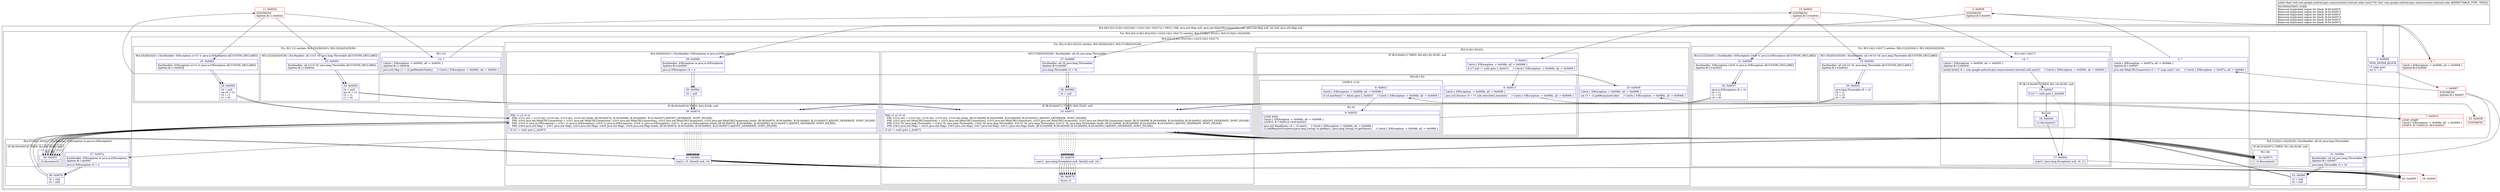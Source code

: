 digraph "CFG forcom.google.android.gms.measurement.internal.zzhn.run()V" {
subgraph cluster_Region_962360998 {
label = "R(2:0|(4:2|(2:(2:6|(1:9))|10)|(1:12)|(3:14|(1:16)|17))) | DECL_VAR: java.util.Map null, java.net.HttpURLConnection null, java.util.Map null, int null, java.util.Map null\l";
node [shape=record,color=blue];
Node_0 [shape=record,label="{0\:\ 0x0000|MTH_ENTER_BLOCK\l|r7.zzqn.zzn()\lint r1 = 0\l}"];
subgraph cluster_TryCatchRegion_724931054 {
label = "Try: R(4:2|(2:(2:6|(1:9))|10)|(1:12)|(3:14|(1:16)|17)) catches: R(4:37|38|(1:40)|41), R(5:31|32|(1:34)|35|36)";
node [shape=record,color=blue];
subgraph cluster_Region_456658658 {
label = "R(4:2|(2:(2:6|(1:9))|10)|(1:12)|(3:14|(1:16)|17))";
node [shape=record,color=blue];
Node_2 [shape=record,label="{2\:\ ?|Catch:\{ IOException \-\> 0x007a, all \-\> 0x006e \}\lSplitter:B:1:0x0007\l|java.net.HttpURLConnection r2 = r7.zzqn.zza(r7.url)     \/\/ Catch:\{ IOException \-\> 0x007a, all \-\> 0x006e \}\l}"];
subgraph cluster_TryCatchRegion_1672046618 {
label = "Try: R(2:(2:6|(1:9))|10) catches: R(4:29|30|(0)|41), R(5:27|28|(0)|35|36)";
node [shape=record,color=blue];
subgraph cluster_Region_1309652923 {
label = "R(2:(2:6|(1:9))|10)";
node [shape=record,color=blue];
subgraph cluster_IfRegion_1523764150 {
label = "IF [B:5:0x0011] THEN: R(2:6|(1:9)) ELSE: null";
node [shape=record,color=blue];
Node_5 [shape=record,label="{5\:\ 0x0011|Catch:\{ IOException \-\> 0x006b, all \-\> 0x0068 \}\l|if (r7.zzle != null) goto L_0x0013     \/\/ Catch:\{ IOException \-\> 0x006b, all \-\> 0x0068 \}\l}"];
subgraph cluster_Region_1101362233 {
label = "R(2:6|(1:9))";
node [shape=record,color=blue];
Node_6 [shape=record,label="{6\:\ 0x0013|Catch:\{ IOException \-\> 0x006b, all \-\> 0x0068 \}\l|java.util.Iterator r3 = r7.zzle.entrySet().iterator()     \/\/ Catch:\{ IOException \-\> 0x006b, all \-\> 0x0068 \}\l}"];
subgraph cluster_LoopRegion_1184376578 {
label = "LOOP:0: (1:9)";
node [shape=record,color=blue];
Node_8 [shape=record,label="{8\:\ 0x0021|Catch:\{ IOException \-\> 0x006b, all \-\> 0x0068 \}\l|if (r3.hasNext() != false) goto L_0x0023     \/\/ Catch:\{ IOException \-\> 0x006b, all \-\> 0x0068 \}\l}"];
subgraph cluster_Region_1859743347 {
label = "R(1:9)";
node [shape=record,color=blue];
Node_9 [shape=record,label="{9\:\ 0x0023|LOOP_END\lCatch:\{ IOException \-\> 0x006b, all \-\> 0x0068 \}\lLOOP:0: B:7:0x001d\-\>B:9:0x0023\l|java.util.Map$Entry r4 = r3.next()     \/\/ Catch:\{ IOException \-\> 0x006b, all \-\> 0x0068 \}\lr2.addRequestProperty((java.lang.String) r4.getKey(), (java.lang.String) r4.getValue())     \/\/ Catch:\{ IOException \-\> 0x006b, all \-\> 0x0068 \}\l}"];
}
}
}
}
Node_10 [shape=record,label="{10\:\ 0x0039|Catch:\{ IOException \-\> 0x006b, all \-\> 0x0068 \}\l|int r3 = r2.getResponseCode()     \/\/ Catch:\{ IOException \-\> 0x006b, all \-\> 0x0068 \}\l}"];
}
subgraph cluster_Region_1551614742 {
label = "R(4:29|30|(0)|41) | ExcHandler: IOException (e java.io.IOException)\l";
node [shape=record,color=blue];
Node_29 [shape=record,label="{29\:\ 0x006b|ExcHandler: IOException (e java.io.IOException)\lSplitter:B:3:0x000f\l|java.io.IOException r3 = e\l}"];
Node_30 [shape=record,label="{30\:\ 0x006c|r4 = null\l}"];
subgraph cluster_IfRegion_572168037 {
label = "IF [B:39:0x007d] THEN: R(0) ELSE: null";
node [shape=record,color=blue];
Node_39 [shape=record,label="{39\:\ 0x007d|PHI: r1 r2 r3 r4 \l  PHI: (r1v1 int) = (r1v0 int), (r1v0 int), (r1v4 int), (r1v8 int) binds: [B:38:0x007b, B:30:0x006c, B:26:0x0063, B:22:0x0057] A[DONT_GENERATE, DONT_INLINE]\l  PHI: (r2v0 java.net.HttpURLConnection) = (r2v1 java.net.HttpURLConnection), (r2v5 java.net.HttpURLConnection), (r2v5 java.net.HttpURLConnection), (r2v5 java.net.HttpURLConnection) binds: [B:38:0x007b, B:30:0x006c, B:26:0x0063, B:22:0x0057] A[DONT_GENERATE, DONT_INLINE]\l  PHI: (r3v0 'e' java.io.IOException) = (r3v1 'e' java.io.IOException), (r3v5 'e' java.io.IOException), (r3v9 'e' java.io.IOException), (r3v11 'e' java.io.IOException) binds: [B:38:0x007b, B:30:0x006c, B:26:0x0063, B:22:0x0057] A[DONT_GENERATE, DONT_INLINE]\l  PHI: (r4v0 java.util.Map) = (r4v1 java.util.Map), (r4v4 java.util.Map), (r4v6 java.util.Map), (r4v9 java.util.Map) binds: [B:38:0x007b, B:30:0x006c, B:26:0x0063, B:22:0x0057] A[DONT_GENERATE, DONT_INLINE]\l|if (r2 != null) goto L_0x007f\l}"];
subgraph cluster_Region_1215572899 {
label = "R(0)";
node [shape=record,color=blue];
}
}
Node_41 [shape=record,label="{41\:\ 0x0082|zza(r1, r3, (byte[]) null, r4)\l}"];
}
subgraph cluster_Region_101560243 {
label = "R(5:27|28|(0)|35|36) | ExcHandler: all (th java.lang.Throwable)\l";
node [shape=record,color=blue];
Node_27 [shape=record,label="{27\:\ 0x0068|ExcHandler: all (th java.lang.Throwable)\lSplitter:B:3:0x000f\l|java.lang.Throwable r3 = th\l}"];
Node_28 [shape=record,label="{28\:\ 0x0069|r4 = null\l}"];
subgraph cluster_IfRegion_1339274648 {
label = "IF [B:33:0x0071] THEN: R(0) ELSE: null";
node [shape=record,color=blue];
Node_33 [shape=record,label="{33\:\ 0x0071|PHI: r1 r2 r3 r4 \l  PHI: (r1v2 int) = (r1v0 int), (r1v0 int), (r1v6 int), (r1v9 int) binds: [B:32:0x006f, B:28:0x0069, B:24:0x005d, B:20:0x0051] A[DONT_GENERATE, DONT_INLINE]\l  PHI: (r2v2 java.net.HttpURLConnection) = (r2v3 java.net.HttpURLConnection), (r2v5 java.net.HttpURLConnection), (r2v5 java.net.HttpURLConnection), (r2v5 java.net.HttpURLConnection) binds: [B:32:0x006f, B:28:0x0069, B:24:0x005d, B:20:0x0051] A[DONT_GENERATE, DONT_INLINE]\l  PHI: (r3v2 'th' java.lang.Throwable) = (r3v3 'th' java.lang.Throwable), (r3v6 'th' java.lang.Throwable), (r3v10 'th' java.lang.Throwable), (r3v12 'th' java.lang.Throwable) binds: [B:32:0x006f, B:28:0x0069, B:24:0x005d, B:20:0x0051] A[DONT_GENERATE, DONT_INLINE]\l  PHI: (r4v2 java.util.Map) = (r4v3 java.util.Map), (r4v5 java.util.Map), (r4v7 java.util.Map), (r4v11 java.util.Map) binds: [B:32:0x006f, B:28:0x0069, B:24:0x005d, B:20:0x0051] A[DONT_GENERATE, DONT_INLINE]\l|if (r2 != null) goto L_0x0073\l}"];
subgraph cluster_Region_1792860391 {
label = "R(0)";
node [shape=record,color=blue];
}
}
Node_35 [shape=record,label="{35\:\ 0x0076|zza(r1, (java.lang.Exception) null, (byte[]) null, r4)\l}"];
Node_36 [shape=record,label="{36\:\ 0x0079|throw r3\l}"];
}
}
subgraph cluster_TryCatchRegion_478929766 {
label = "Try: R(1:12) catches: R(4:25|26|(0)|41), R(5:23|24|(0)|35|36)";
node [shape=record,color=blue];
subgraph cluster_Region_1961960605 {
label = "R(1:12)";
node [shape=record,color=blue];
Node_12 [shape=record,label="{12\:\ ?|Catch:\{ IOException \-\> 0x0062, all \-\> 0x005c \}\lSplitter:B:11:0x003d\l|java.util.Map r1 = r2.getHeaderFields()     \/\/ Catch:\{ IOException \-\> 0x0062, all \-\> 0x005c \}\l}"];
}
subgraph cluster_Region_1186365382 {
label = "R(4:25|26|(0)|41) | ExcHandler: IOException (r1v3 'e' java.io.IOException A[CUSTOM_DECLARE])\l";
node [shape=record,color=blue];
Node_25 [shape=record,label="{25\:\ 0x0062|ExcHandler: IOException (r1v3 'e' java.io.IOException A[CUSTOM_DECLARE])\lSplitter:B:11:0x003d\l}"];
Node_26 [shape=record,label="{26\:\ 0x0063|r4 = null\lint r6 = r3\lr3 = r1\lr1 = r6\l}"];
subgraph cluster_IfRegion_1967913575 {
label = "IF [B:39:0x007d] THEN: R(0) ELSE: null";
node [shape=record,color=blue];
Node_39 [shape=record,label="{39\:\ 0x007d|PHI: r1 r2 r3 r4 \l  PHI: (r1v1 int) = (r1v0 int), (r1v0 int), (r1v4 int), (r1v8 int) binds: [B:38:0x007b, B:30:0x006c, B:26:0x0063, B:22:0x0057] A[DONT_GENERATE, DONT_INLINE]\l  PHI: (r2v0 java.net.HttpURLConnection) = (r2v1 java.net.HttpURLConnection), (r2v5 java.net.HttpURLConnection), (r2v5 java.net.HttpURLConnection), (r2v5 java.net.HttpURLConnection) binds: [B:38:0x007b, B:30:0x006c, B:26:0x0063, B:22:0x0057] A[DONT_GENERATE, DONT_INLINE]\l  PHI: (r3v0 'e' java.io.IOException) = (r3v1 'e' java.io.IOException), (r3v5 'e' java.io.IOException), (r3v9 'e' java.io.IOException), (r3v11 'e' java.io.IOException) binds: [B:38:0x007b, B:30:0x006c, B:26:0x0063, B:22:0x0057] A[DONT_GENERATE, DONT_INLINE]\l  PHI: (r4v0 java.util.Map) = (r4v1 java.util.Map), (r4v4 java.util.Map), (r4v6 java.util.Map), (r4v9 java.util.Map) binds: [B:38:0x007b, B:30:0x006c, B:26:0x0063, B:22:0x0057] A[DONT_GENERATE, DONT_INLINE]\l|if (r2 != null) goto L_0x007f\l}"];
subgraph cluster_Region_669445667 {
label = "R(0)";
node [shape=record,color=blue];
}
}
Node_41 [shape=record,label="{41\:\ 0x0082|zza(r1, r3, (byte[]) null, r4)\l}"];
}
subgraph cluster_Region_1683804311 {
label = "R(5:23|24|(0)|35|36) | ExcHandler: all (r1v5 'th' java.lang.Throwable A[CUSTOM_DECLARE])\l";
node [shape=record,color=blue];
Node_23 [shape=record,label="{23\:\ 0x005c|ExcHandler: all (r1v5 'th' java.lang.Throwable A[CUSTOM_DECLARE])\lSplitter:B:11:0x003d\l}"];
Node_24 [shape=record,label="{24\:\ 0x005d|r4 = null\lint r6 = r3\lr3 = r1\lr1 = r6\l}"];
subgraph cluster_IfRegion_707848672 {
label = "IF [B:33:0x0071] THEN: R(0) ELSE: null";
node [shape=record,color=blue];
Node_33 [shape=record,label="{33\:\ 0x0071|PHI: r1 r2 r3 r4 \l  PHI: (r1v2 int) = (r1v0 int), (r1v0 int), (r1v6 int), (r1v9 int) binds: [B:32:0x006f, B:28:0x0069, B:24:0x005d, B:20:0x0051] A[DONT_GENERATE, DONT_INLINE]\l  PHI: (r2v2 java.net.HttpURLConnection) = (r2v3 java.net.HttpURLConnection), (r2v5 java.net.HttpURLConnection), (r2v5 java.net.HttpURLConnection), (r2v5 java.net.HttpURLConnection) binds: [B:32:0x006f, B:28:0x0069, B:24:0x005d, B:20:0x0051] A[DONT_GENERATE, DONT_INLINE]\l  PHI: (r3v2 'th' java.lang.Throwable) = (r3v3 'th' java.lang.Throwable), (r3v6 'th' java.lang.Throwable), (r3v10 'th' java.lang.Throwable), (r3v12 'th' java.lang.Throwable) binds: [B:32:0x006f, B:28:0x0069, B:24:0x005d, B:20:0x0051] A[DONT_GENERATE, DONT_INLINE]\l  PHI: (r4v2 java.util.Map) = (r4v3 java.util.Map), (r4v5 java.util.Map), (r4v7 java.util.Map), (r4v11 java.util.Map) binds: [B:32:0x006f, B:28:0x0069, B:24:0x005d, B:20:0x0051] A[DONT_GENERATE, DONT_INLINE]\l|if (r2 != null) goto L_0x0073\l}"];
subgraph cluster_Region_1776529171 {
label = "R(0)";
node [shape=record,color=blue];
}
}
Node_35 [shape=record,label="{35\:\ 0x0076|zza(r1, (java.lang.Exception) null, (byte[]) null, r4)\l}"];
Node_36 [shape=record,label="{36\:\ 0x0079|throw r3\l}"];
}
}
subgraph cluster_TryCatchRegion_1137834122 {
label = "Try: R(3:14|(1:16)|17) catches: R(4:21|22|(0)|41), R(5:19|20|(0)|35|36)";
node [shape=record,color=blue];
subgraph cluster_Region_630516222 {
label = "R(3:14|(1:16)|17)";
node [shape=record,color=blue];
Node_14 [shape=record,label="{14\:\ ?|Catch:\{ IOException \-\> 0x0056, all \-\> 0x0050 \}\lSplitter:B:13:0x0041\l|byte[] byte[] r4 = com.google.android.gms.measurement.internal.zzhl.zza(r2)     \/\/ Catch:\{ IOException \-\> 0x0056, all \-\> 0x0050 \}\l}"];
subgraph cluster_IfRegion_1398178085 {
label = "IF [B:15:0x0047] THEN: R(1:16) ELSE: null";
node [shape=record,color=blue];
Node_15 [shape=record,label="{15\:\ 0x0047|if (r2 != null) goto L_0x0049\l}"];
subgraph cluster_Region_2122583366 {
label = "R(1:16)";
node [shape=record,color=blue];
Node_16 [shape=record,label="{16\:\ 0x0049|r2.disconnect()\l}"];
}
}
Node_17 [shape=record,label="{17\:\ 0x004c|zza(r3, (java.lang.Exception) null, r4, r1)\l}"];
}
subgraph cluster_Region_1945460777 {
label = "R(4:21|22|(0)|41) | ExcHandler: IOException (r4v8 'e' java.io.IOException A[CUSTOM_DECLARE])\l";
node [shape=record,color=blue];
Node_21 [shape=record,label="{21\:\ 0x0056|ExcHandler: IOException (r4v8 'e' java.io.IOException A[CUSTOM_DECLARE])\lSplitter:B:13:0x0041\l}"];
Node_22 [shape=record,label="{22\:\ 0x0057|java.io.IOException r6 = r4\lr4 = r1\lr1 = r3\lr3 = r6\l}"];
subgraph cluster_IfRegion_174829234 {
label = "IF [B:39:0x007d] THEN: R(0) ELSE: null";
node [shape=record,color=blue];
Node_39 [shape=record,label="{39\:\ 0x007d|PHI: r1 r2 r3 r4 \l  PHI: (r1v1 int) = (r1v0 int), (r1v0 int), (r1v4 int), (r1v8 int) binds: [B:38:0x007b, B:30:0x006c, B:26:0x0063, B:22:0x0057] A[DONT_GENERATE, DONT_INLINE]\l  PHI: (r2v0 java.net.HttpURLConnection) = (r2v1 java.net.HttpURLConnection), (r2v5 java.net.HttpURLConnection), (r2v5 java.net.HttpURLConnection), (r2v5 java.net.HttpURLConnection) binds: [B:38:0x007b, B:30:0x006c, B:26:0x0063, B:22:0x0057] A[DONT_GENERATE, DONT_INLINE]\l  PHI: (r3v0 'e' java.io.IOException) = (r3v1 'e' java.io.IOException), (r3v5 'e' java.io.IOException), (r3v9 'e' java.io.IOException), (r3v11 'e' java.io.IOException) binds: [B:38:0x007b, B:30:0x006c, B:26:0x0063, B:22:0x0057] A[DONT_GENERATE, DONT_INLINE]\l  PHI: (r4v0 java.util.Map) = (r4v1 java.util.Map), (r4v4 java.util.Map), (r4v6 java.util.Map), (r4v9 java.util.Map) binds: [B:38:0x007b, B:30:0x006c, B:26:0x0063, B:22:0x0057] A[DONT_GENERATE, DONT_INLINE]\l|if (r2 != null) goto L_0x007f\l}"];
subgraph cluster_Region_1177686749 {
label = "R(0)";
node [shape=record,color=blue];
}
}
Node_41 [shape=record,label="{41\:\ 0x0082|zza(r1, r3, (byte[]) null, r4)\l}"];
}
subgraph cluster_Region_692507063 {
label = "R(5:19|20|(0)|35|36) | ExcHandler: all (r4v10 'th' java.lang.Throwable A[CUSTOM_DECLARE])\l";
node [shape=record,color=blue];
Node_19 [shape=record,label="{19\:\ 0x0050|ExcHandler: all (r4v10 'th' java.lang.Throwable A[CUSTOM_DECLARE])\lSplitter:B:13:0x0041\l}"];
Node_20 [shape=record,label="{20\:\ 0x0051|java.lang.Throwable r6 = r4\lr4 = r1\lr1 = r3\lr3 = r6\l}"];
subgraph cluster_IfRegion_554364055 {
label = "IF [B:33:0x0071] THEN: R(0) ELSE: null";
node [shape=record,color=blue];
Node_33 [shape=record,label="{33\:\ 0x0071|PHI: r1 r2 r3 r4 \l  PHI: (r1v2 int) = (r1v0 int), (r1v0 int), (r1v6 int), (r1v9 int) binds: [B:32:0x006f, B:28:0x0069, B:24:0x005d, B:20:0x0051] A[DONT_GENERATE, DONT_INLINE]\l  PHI: (r2v2 java.net.HttpURLConnection) = (r2v3 java.net.HttpURLConnection), (r2v5 java.net.HttpURLConnection), (r2v5 java.net.HttpURLConnection), (r2v5 java.net.HttpURLConnection) binds: [B:32:0x006f, B:28:0x0069, B:24:0x005d, B:20:0x0051] A[DONT_GENERATE, DONT_INLINE]\l  PHI: (r3v2 'th' java.lang.Throwable) = (r3v3 'th' java.lang.Throwable), (r3v6 'th' java.lang.Throwable), (r3v10 'th' java.lang.Throwable), (r3v12 'th' java.lang.Throwable) binds: [B:32:0x006f, B:28:0x0069, B:24:0x005d, B:20:0x0051] A[DONT_GENERATE, DONT_INLINE]\l  PHI: (r4v2 java.util.Map) = (r4v3 java.util.Map), (r4v5 java.util.Map), (r4v7 java.util.Map), (r4v11 java.util.Map) binds: [B:32:0x006f, B:28:0x0069, B:24:0x005d, B:20:0x0051] A[DONT_GENERATE, DONT_INLINE]\l|if (r2 != null) goto L_0x0073\l}"];
subgraph cluster_Region_2142911437 {
label = "R(0)";
node [shape=record,color=blue];
}
}
Node_35 [shape=record,label="{35\:\ 0x0076|zza(r1, (java.lang.Exception) null, (byte[]) null, r4)\l}"];
Node_36 [shape=record,label="{36\:\ 0x0079|throw r3\l}"];
}
}
}
subgraph cluster_Region_1587636326 {
label = "R(4:37|38|(1:40)|41) | ExcHandler: IOException (e java.io.IOException)\l";
node [shape=record,color=blue];
Node_37 [shape=record,label="{37\:\ 0x007a|ExcHandler: IOException (e java.io.IOException)\lSplitter:B:1:0x0007\l|java.io.IOException r3 = e\l}"];
Node_38 [shape=record,label="{38\:\ 0x007b|r2 = null\lr4 = null\l}"];
subgraph cluster_IfRegion_687019190 {
label = "IF [B:39:0x007d] THEN: R(1:40) ELSE: null";
node [shape=record,color=blue];
Node_39 [shape=record,label="{39\:\ 0x007d|PHI: r1 r2 r3 r4 \l  PHI: (r1v1 int) = (r1v0 int), (r1v0 int), (r1v4 int), (r1v8 int) binds: [B:38:0x007b, B:30:0x006c, B:26:0x0063, B:22:0x0057] A[DONT_GENERATE, DONT_INLINE]\l  PHI: (r2v0 java.net.HttpURLConnection) = (r2v1 java.net.HttpURLConnection), (r2v5 java.net.HttpURLConnection), (r2v5 java.net.HttpURLConnection), (r2v5 java.net.HttpURLConnection) binds: [B:38:0x007b, B:30:0x006c, B:26:0x0063, B:22:0x0057] A[DONT_GENERATE, DONT_INLINE]\l  PHI: (r3v0 'e' java.io.IOException) = (r3v1 'e' java.io.IOException), (r3v5 'e' java.io.IOException), (r3v9 'e' java.io.IOException), (r3v11 'e' java.io.IOException) binds: [B:38:0x007b, B:30:0x006c, B:26:0x0063, B:22:0x0057] A[DONT_GENERATE, DONT_INLINE]\l  PHI: (r4v0 java.util.Map) = (r4v1 java.util.Map), (r4v4 java.util.Map), (r4v6 java.util.Map), (r4v9 java.util.Map) binds: [B:38:0x007b, B:30:0x006c, B:26:0x0063, B:22:0x0057] A[DONT_GENERATE, DONT_INLINE]\l|if (r2 != null) goto L_0x007f\l}"];
subgraph cluster_Region_2122403727 {
label = "R(1:40)";
node [shape=record,color=blue];
Node_40 [shape=record,label="{40\:\ 0x007f|r2.disconnect()\l}"];
}
}
Node_41 [shape=record,label="{41\:\ 0x0082|zza(r1, r3, (byte[]) null, r4)\l}"];
}
subgraph cluster_Region_425270700 {
label = "R(5:31|32|(1:34)|35|36) | ExcHandler: all (th java.lang.Throwable)\l";
node [shape=record,color=blue];
Node_31 [shape=record,label="{31\:\ 0x006e|ExcHandler: all (th java.lang.Throwable)\lSplitter:B:1:0x0007\l|java.lang.Throwable r3 = th\l}"];
Node_32 [shape=record,label="{32\:\ 0x006f|r2 = null\lr4 = null\l}"];
subgraph cluster_IfRegion_144272028 {
label = "IF [B:33:0x0071] THEN: R(1:34) ELSE: null";
node [shape=record,color=blue];
Node_33 [shape=record,label="{33\:\ 0x0071|PHI: r1 r2 r3 r4 \l  PHI: (r1v2 int) = (r1v0 int), (r1v0 int), (r1v6 int), (r1v9 int) binds: [B:32:0x006f, B:28:0x0069, B:24:0x005d, B:20:0x0051] A[DONT_GENERATE, DONT_INLINE]\l  PHI: (r2v2 java.net.HttpURLConnection) = (r2v3 java.net.HttpURLConnection), (r2v5 java.net.HttpURLConnection), (r2v5 java.net.HttpURLConnection), (r2v5 java.net.HttpURLConnection) binds: [B:32:0x006f, B:28:0x0069, B:24:0x005d, B:20:0x0051] A[DONT_GENERATE, DONT_INLINE]\l  PHI: (r3v2 'th' java.lang.Throwable) = (r3v3 'th' java.lang.Throwable), (r3v6 'th' java.lang.Throwable), (r3v10 'th' java.lang.Throwable), (r3v12 'th' java.lang.Throwable) binds: [B:32:0x006f, B:28:0x0069, B:24:0x005d, B:20:0x0051] A[DONT_GENERATE, DONT_INLINE]\l  PHI: (r4v2 java.util.Map) = (r4v3 java.util.Map), (r4v5 java.util.Map), (r4v7 java.util.Map), (r4v11 java.util.Map) binds: [B:32:0x006f, B:28:0x0069, B:24:0x005d, B:20:0x0051] A[DONT_GENERATE, DONT_INLINE]\l|if (r2 != null) goto L_0x0073\l}"];
subgraph cluster_Region_642993169 {
label = "R(1:34)";
node [shape=record,color=blue];
Node_34 [shape=record,label="{34\:\ 0x0073|r2.disconnect()\l}"];
}
}
Node_35 [shape=record,label="{35\:\ 0x0076|zza(r1, (java.lang.Exception) null, (byte[]) null, r4)\l}"];
Node_36 [shape=record,label="{36\:\ 0x0079|throw r3\l}"];
}
}
}
subgraph cluster_Region_1587636326 {
label = "R(4:37|38|(1:40)|41) | ExcHandler: IOException (e java.io.IOException)\l";
node [shape=record,color=blue];
Node_37 [shape=record,label="{37\:\ 0x007a|ExcHandler: IOException (e java.io.IOException)\lSplitter:B:1:0x0007\l|java.io.IOException r3 = e\l}"];
Node_38 [shape=record,label="{38\:\ 0x007b|r2 = null\lr4 = null\l}"];
subgraph cluster_IfRegion_687019190 {
label = "IF [B:39:0x007d] THEN: R(1:40) ELSE: null";
node [shape=record,color=blue];
Node_39 [shape=record,label="{39\:\ 0x007d|PHI: r1 r2 r3 r4 \l  PHI: (r1v1 int) = (r1v0 int), (r1v0 int), (r1v4 int), (r1v8 int) binds: [B:38:0x007b, B:30:0x006c, B:26:0x0063, B:22:0x0057] A[DONT_GENERATE, DONT_INLINE]\l  PHI: (r2v0 java.net.HttpURLConnection) = (r2v1 java.net.HttpURLConnection), (r2v5 java.net.HttpURLConnection), (r2v5 java.net.HttpURLConnection), (r2v5 java.net.HttpURLConnection) binds: [B:38:0x007b, B:30:0x006c, B:26:0x0063, B:22:0x0057] A[DONT_GENERATE, DONT_INLINE]\l  PHI: (r3v0 'e' java.io.IOException) = (r3v1 'e' java.io.IOException), (r3v5 'e' java.io.IOException), (r3v9 'e' java.io.IOException), (r3v11 'e' java.io.IOException) binds: [B:38:0x007b, B:30:0x006c, B:26:0x0063, B:22:0x0057] A[DONT_GENERATE, DONT_INLINE]\l  PHI: (r4v0 java.util.Map) = (r4v1 java.util.Map), (r4v4 java.util.Map), (r4v6 java.util.Map), (r4v9 java.util.Map) binds: [B:38:0x007b, B:30:0x006c, B:26:0x0063, B:22:0x0057] A[DONT_GENERATE, DONT_INLINE]\l|if (r2 != null) goto L_0x007f\l}"];
subgraph cluster_Region_2122403727 {
label = "R(1:40)";
node [shape=record,color=blue];
Node_40 [shape=record,label="{40\:\ 0x007f|r2.disconnect()\l}"];
}
}
Node_41 [shape=record,label="{41\:\ 0x0082|zza(r1, r3, (byte[]) null, r4)\l}"];
}
subgraph cluster_Region_425270700 {
label = "R(5:31|32|(1:34)|35|36) | ExcHandler: all (th java.lang.Throwable)\l";
node [shape=record,color=blue];
Node_31 [shape=record,label="{31\:\ 0x006e|ExcHandler: all (th java.lang.Throwable)\lSplitter:B:1:0x0007\l|java.lang.Throwable r3 = th\l}"];
Node_32 [shape=record,label="{32\:\ 0x006f|r2 = null\lr4 = null\l}"];
subgraph cluster_IfRegion_144272028 {
label = "IF [B:33:0x0071] THEN: R(1:34) ELSE: null";
node [shape=record,color=blue];
Node_33 [shape=record,label="{33\:\ 0x0071|PHI: r1 r2 r3 r4 \l  PHI: (r1v2 int) = (r1v0 int), (r1v0 int), (r1v6 int), (r1v9 int) binds: [B:32:0x006f, B:28:0x0069, B:24:0x005d, B:20:0x0051] A[DONT_GENERATE, DONT_INLINE]\l  PHI: (r2v2 java.net.HttpURLConnection) = (r2v3 java.net.HttpURLConnection), (r2v5 java.net.HttpURLConnection), (r2v5 java.net.HttpURLConnection), (r2v5 java.net.HttpURLConnection) binds: [B:32:0x006f, B:28:0x0069, B:24:0x005d, B:20:0x0051] A[DONT_GENERATE, DONT_INLINE]\l  PHI: (r3v2 'th' java.lang.Throwable) = (r3v3 'th' java.lang.Throwable), (r3v6 'th' java.lang.Throwable), (r3v10 'th' java.lang.Throwable), (r3v12 'th' java.lang.Throwable) binds: [B:32:0x006f, B:28:0x0069, B:24:0x005d, B:20:0x0051] A[DONT_GENERATE, DONT_INLINE]\l  PHI: (r4v2 java.util.Map) = (r4v3 java.util.Map), (r4v5 java.util.Map), (r4v7 java.util.Map), (r4v11 java.util.Map) binds: [B:32:0x006f, B:28:0x0069, B:24:0x005d, B:20:0x0051] A[DONT_GENERATE, DONT_INLINE]\l|if (r2 != null) goto L_0x0073\l}"];
subgraph cluster_Region_642993169 {
label = "R(1:34)";
node [shape=record,color=blue];
Node_34 [shape=record,label="{34\:\ 0x0073|r2.disconnect()\l}"];
}
}
Node_35 [shape=record,label="{35\:\ 0x0076|zza(r1, (java.lang.Exception) null, (byte[]) null, r4)\l}"];
Node_36 [shape=record,label="{36\:\ 0x0079|throw r3\l}"];
}
subgraph cluster_Region_1551614742 {
label = "R(4:29|30|(0)|41) | ExcHandler: IOException (e java.io.IOException)\l";
node [shape=record,color=blue];
Node_29 [shape=record,label="{29\:\ 0x006b|ExcHandler: IOException (e java.io.IOException)\lSplitter:B:3:0x000f\l|java.io.IOException r3 = e\l}"];
Node_30 [shape=record,label="{30\:\ 0x006c|r4 = null\l}"];
subgraph cluster_IfRegion_572168037 {
label = "IF [B:39:0x007d] THEN: R(0) ELSE: null";
node [shape=record,color=blue];
Node_39 [shape=record,label="{39\:\ 0x007d|PHI: r1 r2 r3 r4 \l  PHI: (r1v1 int) = (r1v0 int), (r1v0 int), (r1v4 int), (r1v8 int) binds: [B:38:0x007b, B:30:0x006c, B:26:0x0063, B:22:0x0057] A[DONT_GENERATE, DONT_INLINE]\l  PHI: (r2v0 java.net.HttpURLConnection) = (r2v1 java.net.HttpURLConnection), (r2v5 java.net.HttpURLConnection), (r2v5 java.net.HttpURLConnection), (r2v5 java.net.HttpURLConnection) binds: [B:38:0x007b, B:30:0x006c, B:26:0x0063, B:22:0x0057] A[DONT_GENERATE, DONT_INLINE]\l  PHI: (r3v0 'e' java.io.IOException) = (r3v1 'e' java.io.IOException), (r3v5 'e' java.io.IOException), (r3v9 'e' java.io.IOException), (r3v11 'e' java.io.IOException) binds: [B:38:0x007b, B:30:0x006c, B:26:0x0063, B:22:0x0057] A[DONT_GENERATE, DONT_INLINE]\l  PHI: (r4v0 java.util.Map) = (r4v1 java.util.Map), (r4v4 java.util.Map), (r4v6 java.util.Map), (r4v9 java.util.Map) binds: [B:38:0x007b, B:30:0x006c, B:26:0x0063, B:22:0x0057] A[DONT_GENERATE, DONT_INLINE]\l|if (r2 != null) goto L_0x007f\l}"];
subgraph cluster_Region_1215572899 {
label = "R(0)";
node [shape=record,color=blue];
}
}
Node_41 [shape=record,label="{41\:\ 0x0082|zza(r1, r3, (byte[]) null, r4)\l}"];
}
subgraph cluster_Region_101560243 {
label = "R(5:27|28|(0)|35|36) | ExcHandler: all (th java.lang.Throwable)\l";
node [shape=record,color=blue];
Node_27 [shape=record,label="{27\:\ 0x0068|ExcHandler: all (th java.lang.Throwable)\lSplitter:B:3:0x000f\l|java.lang.Throwable r3 = th\l}"];
Node_28 [shape=record,label="{28\:\ 0x0069|r4 = null\l}"];
subgraph cluster_IfRegion_1339274648 {
label = "IF [B:33:0x0071] THEN: R(0) ELSE: null";
node [shape=record,color=blue];
Node_33 [shape=record,label="{33\:\ 0x0071|PHI: r1 r2 r3 r4 \l  PHI: (r1v2 int) = (r1v0 int), (r1v0 int), (r1v6 int), (r1v9 int) binds: [B:32:0x006f, B:28:0x0069, B:24:0x005d, B:20:0x0051] A[DONT_GENERATE, DONT_INLINE]\l  PHI: (r2v2 java.net.HttpURLConnection) = (r2v3 java.net.HttpURLConnection), (r2v5 java.net.HttpURLConnection), (r2v5 java.net.HttpURLConnection), (r2v5 java.net.HttpURLConnection) binds: [B:32:0x006f, B:28:0x0069, B:24:0x005d, B:20:0x0051] A[DONT_GENERATE, DONT_INLINE]\l  PHI: (r3v2 'th' java.lang.Throwable) = (r3v3 'th' java.lang.Throwable), (r3v6 'th' java.lang.Throwable), (r3v10 'th' java.lang.Throwable), (r3v12 'th' java.lang.Throwable) binds: [B:32:0x006f, B:28:0x0069, B:24:0x005d, B:20:0x0051] A[DONT_GENERATE, DONT_INLINE]\l  PHI: (r4v2 java.util.Map) = (r4v3 java.util.Map), (r4v5 java.util.Map), (r4v7 java.util.Map), (r4v11 java.util.Map) binds: [B:32:0x006f, B:28:0x0069, B:24:0x005d, B:20:0x0051] A[DONT_GENERATE, DONT_INLINE]\l|if (r2 != null) goto L_0x0073\l}"];
subgraph cluster_Region_1792860391 {
label = "R(0)";
node [shape=record,color=blue];
}
}
Node_35 [shape=record,label="{35\:\ 0x0076|zza(r1, (java.lang.Exception) null, (byte[]) null, r4)\l}"];
Node_36 [shape=record,label="{36\:\ 0x0079|throw r3\l}"];
}
subgraph cluster_Region_1186365382 {
label = "R(4:25|26|(0)|41) | ExcHandler: IOException (r1v3 'e' java.io.IOException A[CUSTOM_DECLARE])\l";
node [shape=record,color=blue];
Node_25 [shape=record,label="{25\:\ 0x0062|ExcHandler: IOException (r1v3 'e' java.io.IOException A[CUSTOM_DECLARE])\lSplitter:B:11:0x003d\l}"];
Node_26 [shape=record,label="{26\:\ 0x0063|r4 = null\lint r6 = r3\lr3 = r1\lr1 = r6\l}"];
subgraph cluster_IfRegion_1967913575 {
label = "IF [B:39:0x007d] THEN: R(0) ELSE: null";
node [shape=record,color=blue];
Node_39 [shape=record,label="{39\:\ 0x007d|PHI: r1 r2 r3 r4 \l  PHI: (r1v1 int) = (r1v0 int), (r1v0 int), (r1v4 int), (r1v8 int) binds: [B:38:0x007b, B:30:0x006c, B:26:0x0063, B:22:0x0057] A[DONT_GENERATE, DONT_INLINE]\l  PHI: (r2v0 java.net.HttpURLConnection) = (r2v1 java.net.HttpURLConnection), (r2v5 java.net.HttpURLConnection), (r2v5 java.net.HttpURLConnection), (r2v5 java.net.HttpURLConnection) binds: [B:38:0x007b, B:30:0x006c, B:26:0x0063, B:22:0x0057] A[DONT_GENERATE, DONT_INLINE]\l  PHI: (r3v0 'e' java.io.IOException) = (r3v1 'e' java.io.IOException), (r3v5 'e' java.io.IOException), (r3v9 'e' java.io.IOException), (r3v11 'e' java.io.IOException) binds: [B:38:0x007b, B:30:0x006c, B:26:0x0063, B:22:0x0057] A[DONT_GENERATE, DONT_INLINE]\l  PHI: (r4v0 java.util.Map) = (r4v1 java.util.Map), (r4v4 java.util.Map), (r4v6 java.util.Map), (r4v9 java.util.Map) binds: [B:38:0x007b, B:30:0x006c, B:26:0x0063, B:22:0x0057] A[DONT_GENERATE, DONT_INLINE]\l|if (r2 != null) goto L_0x007f\l}"];
subgraph cluster_Region_669445667 {
label = "R(0)";
node [shape=record,color=blue];
}
}
Node_41 [shape=record,label="{41\:\ 0x0082|zza(r1, r3, (byte[]) null, r4)\l}"];
}
subgraph cluster_Region_1683804311 {
label = "R(5:23|24|(0)|35|36) | ExcHandler: all (r1v5 'th' java.lang.Throwable A[CUSTOM_DECLARE])\l";
node [shape=record,color=blue];
Node_23 [shape=record,label="{23\:\ 0x005c|ExcHandler: all (r1v5 'th' java.lang.Throwable A[CUSTOM_DECLARE])\lSplitter:B:11:0x003d\l}"];
Node_24 [shape=record,label="{24\:\ 0x005d|r4 = null\lint r6 = r3\lr3 = r1\lr1 = r6\l}"];
subgraph cluster_IfRegion_707848672 {
label = "IF [B:33:0x0071] THEN: R(0) ELSE: null";
node [shape=record,color=blue];
Node_33 [shape=record,label="{33\:\ 0x0071|PHI: r1 r2 r3 r4 \l  PHI: (r1v2 int) = (r1v0 int), (r1v0 int), (r1v6 int), (r1v9 int) binds: [B:32:0x006f, B:28:0x0069, B:24:0x005d, B:20:0x0051] A[DONT_GENERATE, DONT_INLINE]\l  PHI: (r2v2 java.net.HttpURLConnection) = (r2v3 java.net.HttpURLConnection), (r2v5 java.net.HttpURLConnection), (r2v5 java.net.HttpURLConnection), (r2v5 java.net.HttpURLConnection) binds: [B:32:0x006f, B:28:0x0069, B:24:0x005d, B:20:0x0051] A[DONT_GENERATE, DONT_INLINE]\l  PHI: (r3v2 'th' java.lang.Throwable) = (r3v3 'th' java.lang.Throwable), (r3v6 'th' java.lang.Throwable), (r3v10 'th' java.lang.Throwable), (r3v12 'th' java.lang.Throwable) binds: [B:32:0x006f, B:28:0x0069, B:24:0x005d, B:20:0x0051] A[DONT_GENERATE, DONT_INLINE]\l  PHI: (r4v2 java.util.Map) = (r4v3 java.util.Map), (r4v5 java.util.Map), (r4v7 java.util.Map), (r4v11 java.util.Map) binds: [B:32:0x006f, B:28:0x0069, B:24:0x005d, B:20:0x0051] A[DONT_GENERATE, DONT_INLINE]\l|if (r2 != null) goto L_0x0073\l}"];
subgraph cluster_Region_1776529171 {
label = "R(0)";
node [shape=record,color=blue];
}
}
Node_35 [shape=record,label="{35\:\ 0x0076|zza(r1, (java.lang.Exception) null, (byte[]) null, r4)\l}"];
Node_36 [shape=record,label="{36\:\ 0x0079|throw r3\l}"];
}
subgraph cluster_Region_1945460777 {
label = "R(4:21|22|(0)|41) | ExcHandler: IOException (r4v8 'e' java.io.IOException A[CUSTOM_DECLARE])\l";
node [shape=record,color=blue];
Node_21 [shape=record,label="{21\:\ 0x0056|ExcHandler: IOException (r4v8 'e' java.io.IOException A[CUSTOM_DECLARE])\lSplitter:B:13:0x0041\l}"];
Node_22 [shape=record,label="{22\:\ 0x0057|java.io.IOException r6 = r4\lr4 = r1\lr1 = r3\lr3 = r6\l}"];
subgraph cluster_IfRegion_174829234 {
label = "IF [B:39:0x007d] THEN: R(0) ELSE: null";
node [shape=record,color=blue];
Node_39 [shape=record,label="{39\:\ 0x007d|PHI: r1 r2 r3 r4 \l  PHI: (r1v1 int) = (r1v0 int), (r1v0 int), (r1v4 int), (r1v8 int) binds: [B:38:0x007b, B:30:0x006c, B:26:0x0063, B:22:0x0057] A[DONT_GENERATE, DONT_INLINE]\l  PHI: (r2v0 java.net.HttpURLConnection) = (r2v1 java.net.HttpURLConnection), (r2v5 java.net.HttpURLConnection), (r2v5 java.net.HttpURLConnection), (r2v5 java.net.HttpURLConnection) binds: [B:38:0x007b, B:30:0x006c, B:26:0x0063, B:22:0x0057] A[DONT_GENERATE, DONT_INLINE]\l  PHI: (r3v0 'e' java.io.IOException) = (r3v1 'e' java.io.IOException), (r3v5 'e' java.io.IOException), (r3v9 'e' java.io.IOException), (r3v11 'e' java.io.IOException) binds: [B:38:0x007b, B:30:0x006c, B:26:0x0063, B:22:0x0057] A[DONT_GENERATE, DONT_INLINE]\l  PHI: (r4v0 java.util.Map) = (r4v1 java.util.Map), (r4v4 java.util.Map), (r4v6 java.util.Map), (r4v9 java.util.Map) binds: [B:38:0x007b, B:30:0x006c, B:26:0x0063, B:22:0x0057] A[DONT_GENERATE, DONT_INLINE]\l|if (r2 != null) goto L_0x007f\l}"];
subgraph cluster_Region_1177686749 {
label = "R(0)";
node [shape=record,color=blue];
}
}
Node_41 [shape=record,label="{41\:\ 0x0082|zza(r1, r3, (byte[]) null, r4)\l}"];
}
subgraph cluster_Region_692507063 {
label = "R(5:19|20|(0)|35|36) | ExcHandler: all (r4v10 'th' java.lang.Throwable A[CUSTOM_DECLARE])\l";
node [shape=record,color=blue];
Node_19 [shape=record,label="{19\:\ 0x0050|ExcHandler: all (r4v10 'th' java.lang.Throwable A[CUSTOM_DECLARE])\lSplitter:B:13:0x0041\l}"];
Node_20 [shape=record,label="{20\:\ 0x0051|java.lang.Throwable r6 = r4\lr4 = r1\lr1 = r3\lr3 = r6\l}"];
subgraph cluster_IfRegion_554364055 {
label = "IF [B:33:0x0071] THEN: R(0) ELSE: null";
node [shape=record,color=blue];
Node_33 [shape=record,label="{33\:\ 0x0071|PHI: r1 r2 r3 r4 \l  PHI: (r1v2 int) = (r1v0 int), (r1v0 int), (r1v6 int), (r1v9 int) binds: [B:32:0x006f, B:28:0x0069, B:24:0x005d, B:20:0x0051] A[DONT_GENERATE, DONT_INLINE]\l  PHI: (r2v2 java.net.HttpURLConnection) = (r2v3 java.net.HttpURLConnection), (r2v5 java.net.HttpURLConnection), (r2v5 java.net.HttpURLConnection), (r2v5 java.net.HttpURLConnection) binds: [B:32:0x006f, B:28:0x0069, B:24:0x005d, B:20:0x0051] A[DONT_GENERATE, DONT_INLINE]\l  PHI: (r3v2 'th' java.lang.Throwable) = (r3v3 'th' java.lang.Throwable), (r3v6 'th' java.lang.Throwable), (r3v10 'th' java.lang.Throwable), (r3v12 'th' java.lang.Throwable) binds: [B:32:0x006f, B:28:0x0069, B:24:0x005d, B:20:0x0051] A[DONT_GENERATE, DONT_INLINE]\l  PHI: (r4v2 java.util.Map) = (r4v3 java.util.Map), (r4v5 java.util.Map), (r4v7 java.util.Map), (r4v11 java.util.Map) binds: [B:32:0x006f, B:28:0x0069, B:24:0x005d, B:20:0x0051] A[DONT_GENERATE, DONT_INLINE]\l|if (r2 != null) goto L_0x0073\l}"];
subgraph cluster_Region_2142911437 {
label = "R(0)";
node [shape=record,color=blue];
}
}
Node_35 [shape=record,label="{35\:\ 0x0076|zza(r1, (java.lang.Exception) null, (byte[]) null, r4)\l}"];
Node_36 [shape=record,label="{36\:\ 0x0079|throw r3\l}"];
}
Node_1 [shape=record,color=red,label="{1\:\ 0x0007|SYNTHETIC\lSplitter:B:1:0x0007\l}"];
Node_3 [shape=record,color=red,label="{3\:\ 0x000f|SYNTHETIC\lSplitter:B:3:0x000f\l}"];
Node_4 [shape=record,color=red,label="{4\:\ ?|Catch:\{ IOException \-\> 0x006b, all \-\> 0x0068 \}\lSplitter:B:3:0x000f\l}"];
Node_7 [shape=record,color=red,label="{7\:\ 0x001d|LOOP_START\lCatch:\{ IOException \-\> 0x006b, all \-\> 0x0068 \}\lLOOP:0: B:7:0x001d\-\>B:9:0x0023\l}"];
Node_11 [shape=record,color=red,label="{11\:\ 0x003d|SYNTHETIC\lSplitter:B:11:0x003d\l}"];
Node_13 [shape=record,color=red,label="{13\:\ 0x0041|SYNTHETIC\lSplitter:B:13:0x0041\l}"];
Node_18 [shape=record,color=red,label="{18\:\ 0x004f}"];
Node_42 [shape=record,color=red,label="{42\:\ 0x0085}"];
Node_43 [shape=record,color=red,label="{43\:\ 0x0039|SYNTHETIC\l}"];
MethodNode[shape=record,label="{public final void com.google.android.gms.measurement.internal.zzhn.run((r7v0 'this' com.google.android.gms.measurement.internal.zzhn A[IMMUTABLE_TYPE, THIS]))  | INCONSISTENT_CODE\lRemoved duplicated region for block: B:40:0x007f \lRemoved duplicated region for block: B:34:0x0073 \lRemoved duplicated region for block: B:40:0x007f \lRemoved duplicated region for block: B:34:0x0073 \lRemoved duplicated region for block: B:40:0x007f \lRemoved duplicated region for block: B:34:0x0073 \l}"];
MethodNode -> Node_0;
Node_0 -> Node_1;
Node_2 -> Node_3;
Node_5 -> Node_6;
Node_5 -> Node_10[style=dashed];
Node_6 -> Node_7;
Node_8 -> Node_9;
Node_8 -> Node_43[style=dashed];
Node_9 -> Node_7;
Node_10 -> Node_11;
Node_29 -> Node_30;
Node_30 -> Node_39;
Node_39 -> Node_40;
Node_39 -> Node_41[style=dashed];
Node_41 -> Node_42;
Node_27 -> Node_28;
Node_28 -> Node_33;
Node_33 -> Node_34;
Node_33 -> Node_35[style=dashed];
Node_35 -> Node_36;
Node_12 -> Node_13;
Node_25 -> Node_26;
Node_26 -> Node_39;
Node_39 -> Node_40;
Node_39 -> Node_41[style=dashed];
Node_41 -> Node_42;
Node_23 -> Node_24;
Node_24 -> Node_33;
Node_33 -> Node_34;
Node_33 -> Node_35[style=dashed];
Node_35 -> Node_36;
Node_14 -> Node_15;
Node_15 -> Node_16;
Node_15 -> Node_17[style=dashed];
Node_16 -> Node_17;
Node_17 -> Node_18;
Node_21 -> Node_22;
Node_22 -> Node_39;
Node_39 -> Node_40;
Node_39 -> Node_41[style=dashed];
Node_41 -> Node_42;
Node_19 -> Node_20;
Node_20 -> Node_33;
Node_33 -> Node_34;
Node_33 -> Node_35[style=dashed];
Node_35 -> Node_36;
Node_37 -> Node_38;
Node_38 -> Node_39;
Node_39 -> Node_40;
Node_39 -> Node_41[style=dashed];
Node_40 -> Node_41;
Node_41 -> Node_42;
Node_31 -> Node_32;
Node_32 -> Node_33;
Node_33 -> Node_34;
Node_33 -> Node_35[style=dashed];
Node_34 -> Node_35;
Node_35 -> Node_36;
Node_37 -> Node_38;
Node_38 -> Node_39;
Node_39 -> Node_40;
Node_39 -> Node_41[style=dashed];
Node_40 -> Node_41;
Node_41 -> Node_42;
Node_31 -> Node_32;
Node_32 -> Node_33;
Node_33 -> Node_34;
Node_33 -> Node_35[style=dashed];
Node_34 -> Node_35;
Node_35 -> Node_36;
Node_29 -> Node_30;
Node_30 -> Node_39;
Node_39 -> Node_40;
Node_39 -> Node_41[style=dashed];
Node_41 -> Node_42;
Node_27 -> Node_28;
Node_28 -> Node_33;
Node_33 -> Node_34;
Node_33 -> Node_35[style=dashed];
Node_35 -> Node_36;
Node_25 -> Node_26;
Node_26 -> Node_39;
Node_39 -> Node_40;
Node_39 -> Node_41[style=dashed];
Node_41 -> Node_42;
Node_23 -> Node_24;
Node_24 -> Node_33;
Node_33 -> Node_34;
Node_33 -> Node_35[style=dashed];
Node_35 -> Node_36;
Node_21 -> Node_22;
Node_22 -> Node_39;
Node_39 -> Node_40;
Node_39 -> Node_41[style=dashed];
Node_41 -> Node_42;
Node_19 -> Node_20;
Node_20 -> Node_33;
Node_33 -> Node_34;
Node_33 -> Node_35[style=dashed];
Node_35 -> Node_36;
Node_1 -> Node_2;
Node_1 -> Node_37;
Node_1 -> Node_31;
Node_3 -> Node_4;
Node_3 -> Node_29;
Node_3 -> Node_27;
Node_4 -> Node_5;
Node_7 -> Node_8;
Node_11 -> Node_12;
Node_11 -> Node_25;
Node_11 -> Node_23;
Node_13 -> Node_14;
Node_13 -> Node_21;
Node_13 -> Node_19;
Node_43 -> Node_10;
}

